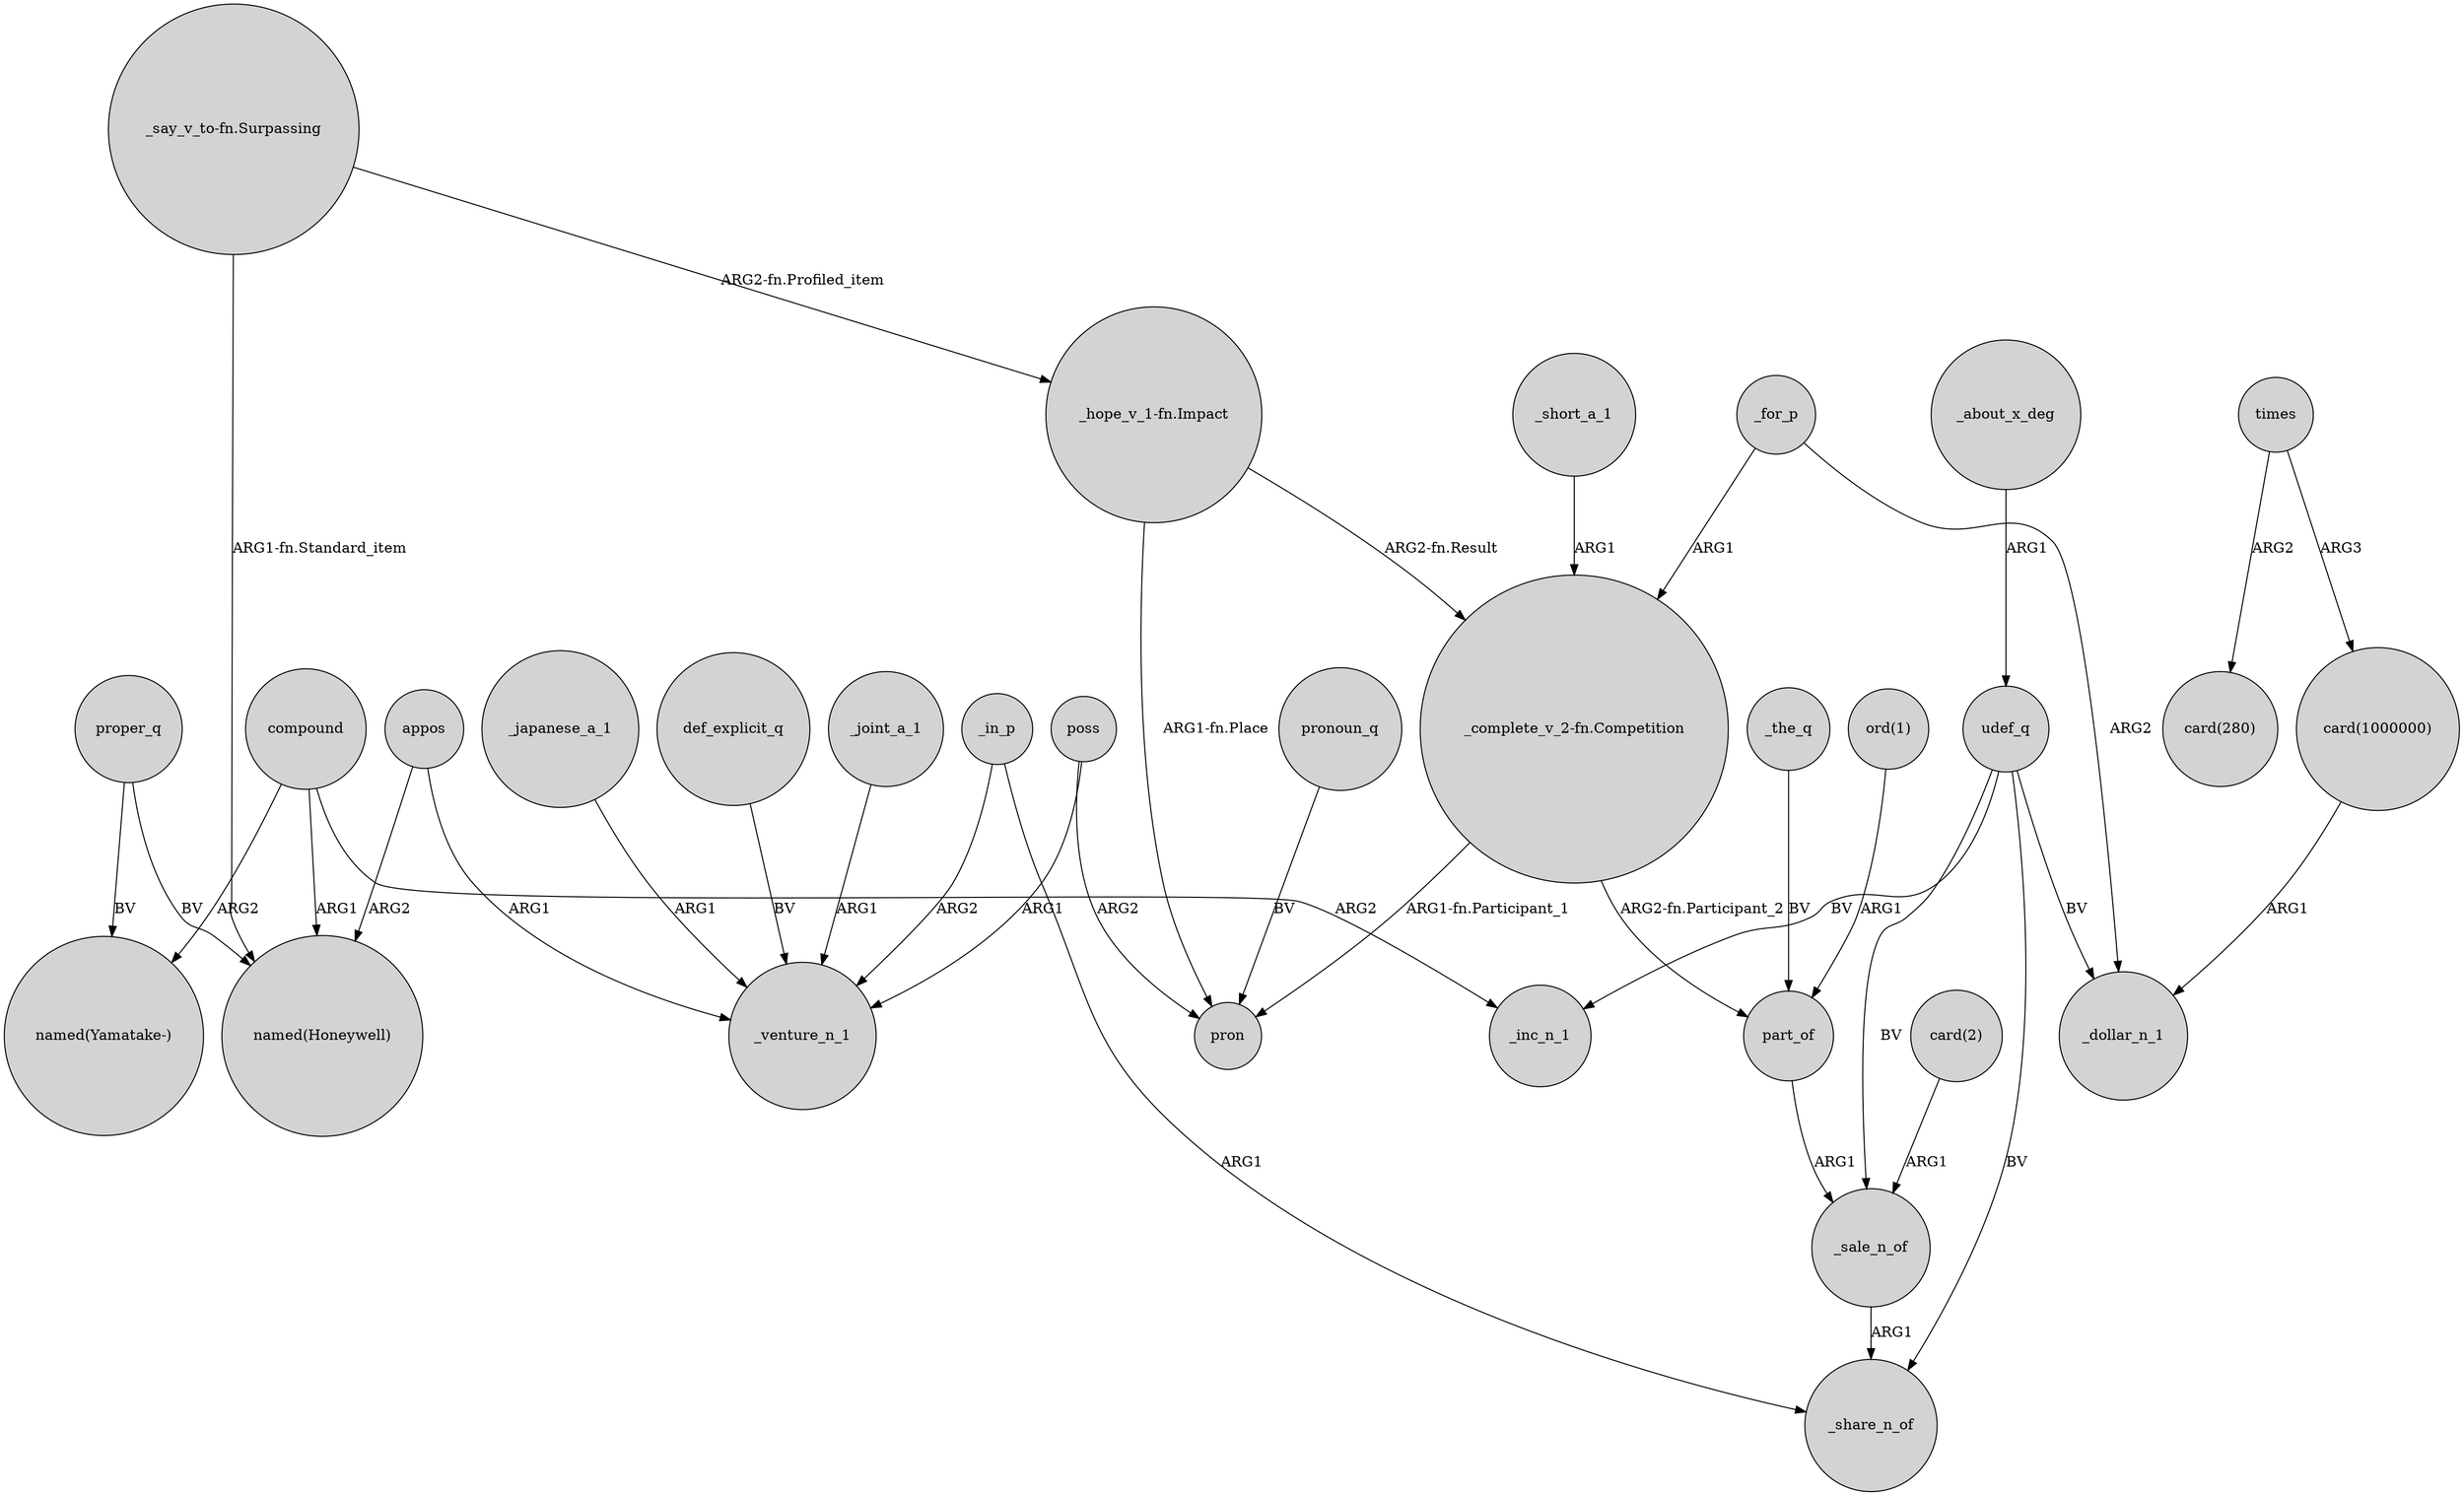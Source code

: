 digraph {
	node [shape=circle style=filled]
	compound -> "named(Yamatake-)" [label=ARG2]
	appos -> _venture_n_1 [label=ARG1]
	part_of -> _sale_n_of [label=ARG1]
	appos -> "named(Honeywell)" [label=ARG2]
	"_complete_v_2-fn.Competition" -> pron [label="ARG1-fn.Participant_1"]
	"_say_v_to-fn.Surpassing" -> "named(Honeywell)" [label="ARG1-fn.Standard_item"]
	_the_q -> part_of [label=BV]
	_in_p -> _venture_n_1 [label=ARG2]
	_in_p -> _share_n_of [label=ARG1]
	times -> "card(280)" [label=ARG2]
	_joint_a_1 -> _venture_n_1 [label=ARG1]
	times -> "card(1000000)" [label=ARG3]
	_for_p -> "_complete_v_2-fn.Competition" [label=ARG1]
	udef_q -> _sale_n_of [label=BV]
	"_complete_v_2-fn.Competition" -> part_of [label="ARG2-fn.Participant_2"]
	proper_q -> "named(Honeywell)" [label=BV]
	_about_x_deg -> udef_q [label=ARG1]
	poss -> _venture_n_1 [label=ARG1]
	pronoun_q -> pron [label=BV]
	udef_q -> _inc_n_1 [label=BV]
	poss -> pron [label=ARG2]
	compound -> _inc_n_1 [label=ARG2]
	_short_a_1 -> "_complete_v_2-fn.Competition" [label=ARG1]
	_for_p -> _dollar_n_1 [label=ARG2]
	compound -> "named(Honeywell)" [label=ARG1]
	udef_q -> _share_n_of [label=BV]
	udef_q -> _dollar_n_1 [label=BV]
	"card(1000000)" -> _dollar_n_1 [label=ARG1]
	"_hope_v_1-fn.Impact" -> "_complete_v_2-fn.Competition" [label="ARG2-fn.Result"]
	"_hope_v_1-fn.Impact" -> pron [label="ARG1-fn.Place"]
	proper_q -> "named(Yamatake-)" [label=BV]
	_sale_n_of -> _share_n_of [label=ARG1]
	_japanese_a_1 -> _venture_n_1 [label=ARG1]
	"card(2)" -> _sale_n_of [label=ARG1]
	"_say_v_to-fn.Surpassing" -> "_hope_v_1-fn.Impact" [label="ARG2-fn.Profiled_item"]
	"ord(1)" -> part_of [label=ARG1]
	def_explicit_q -> _venture_n_1 [label=BV]
}
